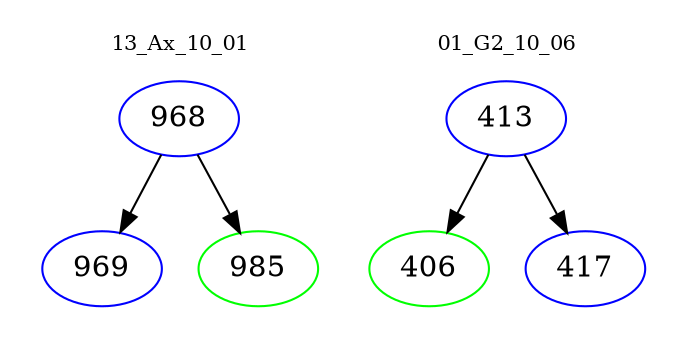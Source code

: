 digraph{
subgraph cluster_0 {
color = white
label = "13_Ax_10_01";
fontsize=10;
T0_968 [label="968", color="blue"]
T0_968 -> T0_969 [color="black"]
T0_969 [label="969", color="blue"]
T0_968 -> T0_985 [color="black"]
T0_985 [label="985", color="green"]
}
subgraph cluster_1 {
color = white
label = "01_G2_10_06";
fontsize=10;
T1_413 [label="413", color="blue"]
T1_413 -> T1_406 [color="black"]
T1_406 [label="406", color="green"]
T1_413 -> T1_417 [color="black"]
T1_417 [label="417", color="blue"]
}
}
